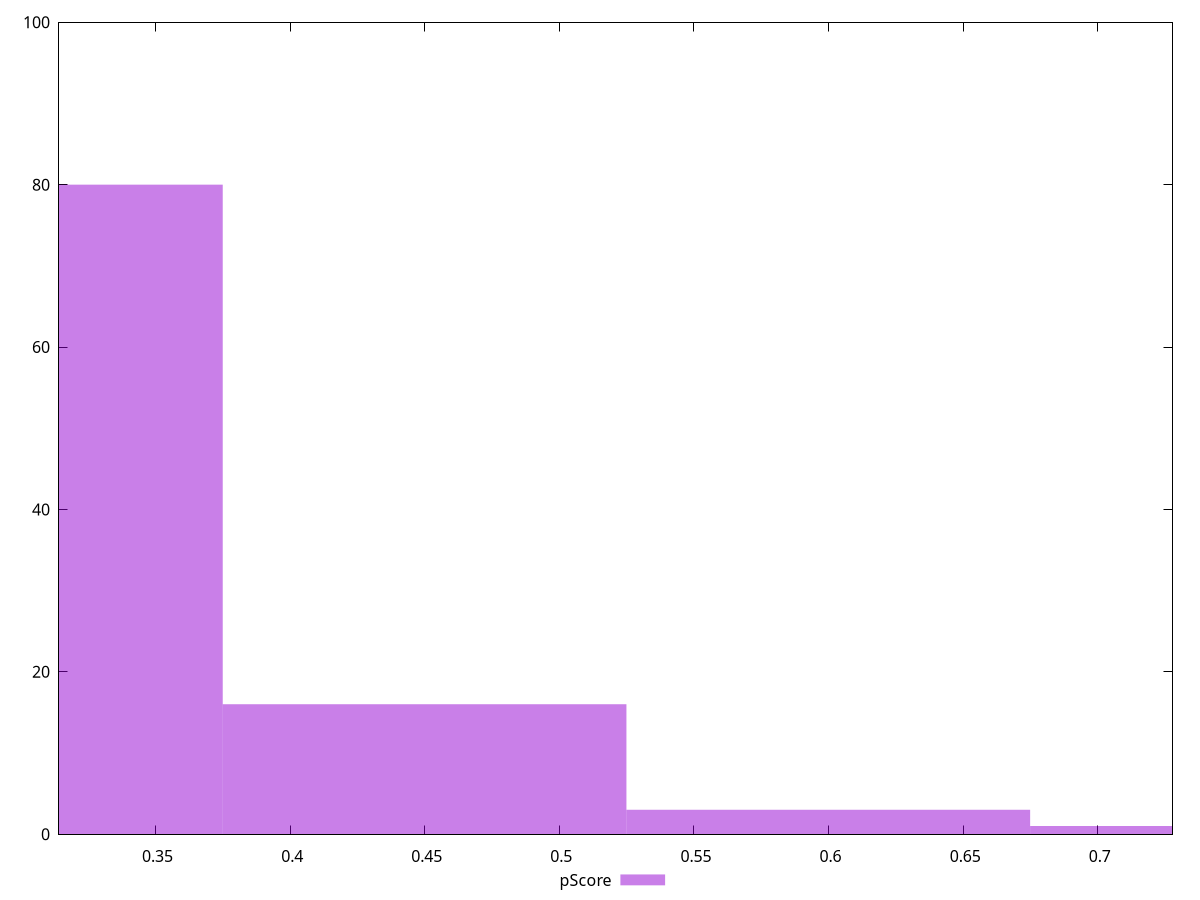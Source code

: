 reset

$pScore <<EOF
0.29995216844407513 80
0.4499282526661127 16
0.5999043368881503 3
0.7498804211101878 1
EOF

set key outside below
set boxwidth 0.14997608422203756
set xrange [0.3141176470588235:0.7277777777777777]
set yrange [0:100]
set trange [0:100]
set style fill transparent solid 0.5 noborder
set terminal svg size 640, 490 enhanced background rgb 'white'
set output "report_00013_2021-02-09T12-04-24.940Z/unused-javascript/samples/pages+cached+noadtech/pScore/histogram.svg"

plot $pScore title "pScore" with boxes

reset
